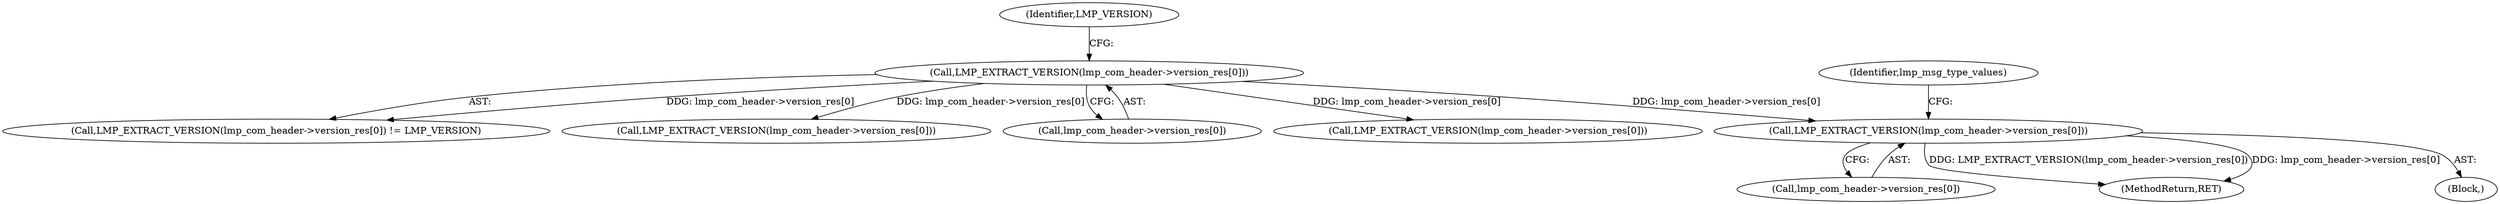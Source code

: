 digraph "0_tcpdump_d97e94223720684c6aa740ff219e0d19426c2220@pointer" {
"1000174" [label="(Call,LMP_EXTRACT_VERSION(lmp_com_header->version_res[0]))"];
"1000141" [label="(Call,LMP_EXTRACT_VERSION(lmp_com_header->version_res[0]))"];
"1000174" [label="(Call,LMP_EXTRACT_VERSION(lmp_com_header->version_res[0]))"];
"1000140" [label="(Call,LMP_EXTRACT_VERSION(lmp_com_header->version_res[0]) != LMP_VERSION)"];
"1000147" [label="(Identifier,LMP_VERSION)"];
"1000201" [label="(Call,LMP_EXTRACT_VERSION(lmp_com_header->version_res[0]))"];
"1000182" [label="(Identifier,lmp_msg_type_values)"];
"1000175" [label="(Call,lmp_com_header->version_res[0])"];
"1000142" [label="(Call,lmp_com_header->version_res[0])"];
"1001947" [label="(MethodReturn,RET)"];
"1000154" [label="(Call,LMP_EXTRACT_VERSION(lmp_com_header->version_res[0]))"];
"1000141" [label="(Call,LMP_EXTRACT_VERSION(lmp_com_header->version_res[0]))"];
"1000173" [label="(Block,)"];
"1000174" -> "1000173"  [label="AST: "];
"1000174" -> "1000175"  [label="CFG: "];
"1000175" -> "1000174"  [label="AST: "];
"1000182" -> "1000174"  [label="CFG: "];
"1000174" -> "1001947"  [label="DDG: LMP_EXTRACT_VERSION(lmp_com_header->version_res[0])"];
"1000174" -> "1001947"  [label="DDG: lmp_com_header->version_res[0]"];
"1000141" -> "1000174"  [label="DDG: lmp_com_header->version_res[0]"];
"1000141" -> "1000140"  [label="AST: "];
"1000141" -> "1000142"  [label="CFG: "];
"1000142" -> "1000141"  [label="AST: "];
"1000147" -> "1000141"  [label="CFG: "];
"1000141" -> "1000140"  [label="DDG: lmp_com_header->version_res[0]"];
"1000141" -> "1000154"  [label="DDG: lmp_com_header->version_res[0]"];
"1000141" -> "1000201"  [label="DDG: lmp_com_header->version_res[0]"];
}
